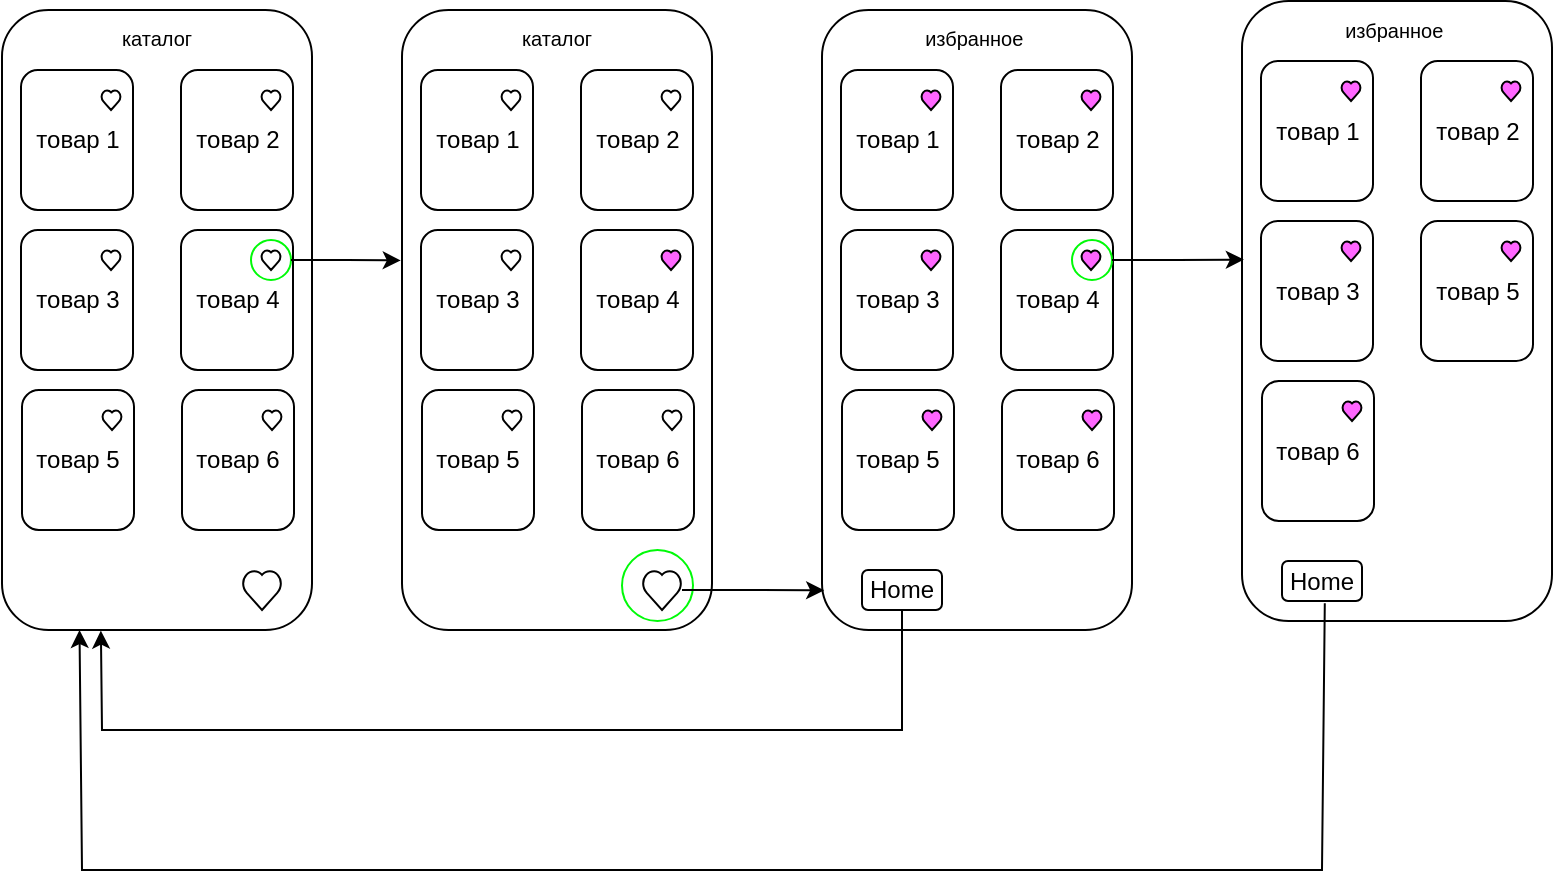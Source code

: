 <mxfile version="24.7.17">
  <diagram id="9sQmnJu0lc5YC46oBtRC" name="bsa21_2">
    <mxGraphModel dx="1300" dy="711" grid="1" gridSize="10" guides="1" tooltips="1" connect="1" arrows="1" fold="1" page="1" pageScale="1" pageWidth="1169" pageHeight="827" math="0" shadow="0">
      <root>
        <mxCell id="0" />
        <mxCell id="1" parent="0" />
        <mxCell id="snO9IdEiVwamC3HxAGcw-59" value="&lt;span style=&quot;font-size: 10px;&quot;&gt;избранное&amp;nbsp;&lt;/span&gt;" style="rounded=1;whiteSpace=wrap;html=1;verticalAlign=top;" vertex="1" parent="1">
          <mxGeometry x="450" y="40" width="155" height="310" as="geometry" />
        </mxCell>
        <mxCell id="snO9IdEiVwamC3HxAGcw-60" value="товар 4" style="rounded=1;whiteSpace=wrap;html=1;" vertex="1" parent="1">
          <mxGeometry x="539.5" y="150" width="56" height="70" as="geometry" />
        </mxCell>
        <mxCell id="snO9IdEiVwamC3HxAGcw-108" value="" style="ellipse;whiteSpace=wrap;html=1;aspect=fixed;strokeWidth=1;strokeColor=#00FA08;" vertex="1" parent="1">
          <mxGeometry x="575" y="155" width="20" height="20" as="geometry" />
        </mxCell>
        <mxCell id="snO9IdEiVwamC3HxAGcw-37" value="&lt;font style=&quot;font-size: 10px;&quot;&gt;каталог&lt;/font&gt;" style="rounded=1;whiteSpace=wrap;html=1;verticalAlign=top;" vertex="1" parent="1">
          <mxGeometry x="240" y="40" width="155" height="310" as="geometry" />
        </mxCell>
        <mxCell id="snO9IdEiVwamC3HxAGcw-58" value="" style="ellipse;whiteSpace=wrap;html=1;aspect=fixed;strokeWidth=1;strokeColor=#00FA08;" vertex="1" parent="1">
          <mxGeometry x="350" y="310" width="35.5" height="35.5" as="geometry" />
        </mxCell>
        <mxCell id="m1XFAZKYXhFZ4w68f1Fo-2" value="&lt;font style=&quot;font-size: 10px;&quot;&gt;каталог&lt;/font&gt;" style="rounded=1;whiteSpace=wrap;html=1;verticalAlign=top;" vertex="1" parent="1">
          <mxGeometry x="40" y="40" width="155" height="310" as="geometry" />
        </mxCell>
        <mxCell id="snO9IdEiVwamC3HxAGcw-29" value="товар 4" style="rounded=1;whiteSpace=wrap;html=1;" vertex="1" parent="1">
          <mxGeometry x="129.5" y="150" width="56" height="70" as="geometry" />
        </mxCell>
        <mxCell id="snO9IdEiVwamC3HxAGcw-53" value="" style="ellipse;whiteSpace=wrap;html=1;aspect=fixed;strokeWidth=1;strokeColor=#00FA08;" vertex="1" parent="1">
          <mxGeometry x="164.5" y="155" width="20" height="20" as="geometry" />
        </mxCell>
        <mxCell id="snO9IdEiVwamC3HxAGcw-18" value="" style="verticalLabelPosition=bottom;verticalAlign=top;html=1;shape=mxgraph.basic.heart" vertex="1" parent="1">
          <mxGeometry x="160" y="320" width="20" height="20" as="geometry" />
        </mxCell>
        <mxCell id="snO9IdEiVwamC3HxAGcw-24" value="товар 5" style="rounded=1;whiteSpace=wrap;html=1;" vertex="1" parent="1">
          <mxGeometry x="50" y="230" width="56" height="70" as="geometry" />
        </mxCell>
        <mxCell id="snO9IdEiVwamC3HxAGcw-25" value="товар 6" style="rounded=1;whiteSpace=wrap;html=1;" vertex="1" parent="1">
          <mxGeometry x="130" y="230" width="56" height="70" as="geometry" />
        </mxCell>
        <mxCell id="snO9IdEiVwamC3HxAGcw-26" value="" style="verticalLabelPosition=bottom;verticalAlign=top;html=1;shape=mxgraph.basic.heart" vertex="1" parent="1">
          <mxGeometry x="170" y="240" width="10" height="10" as="geometry" />
        </mxCell>
        <mxCell id="snO9IdEiVwamC3HxAGcw-27" value="" style="verticalLabelPosition=bottom;verticalAlign=top;html=1;shape=mxgraph.basic.heart" vertex="1" parent="1">
          <mxGeometry x="90" y="240" width="10" height="10" as="geometry" />
        </mxCell>
        <mxCell id="snO9IdEiVwamC3HxAGcw-28" value="товар 3" style="rounded=1;whiteSpace=wrap;html=1;" vertex="1" parent="1">
          <mxGeometry x="49.5" y="150" width="56" height="70" as="geometry" />
        </mxCell>
        <mxCell id="snO9IdEiVwamC3HxAGcw-30" value="" style="verticalLabelPosition=bottom;verticalAlign=top;html=1;shape=mxgraph.basic.heart" vertex="1" parent="1">
          <mxGeometry x="169.5" y="160" width="10" height="10" as="geometry" />
        </mxCell>
        <mxCell id="snO9IdEiVwamC3HxAGcw-31" value="" style="verticalLabelPosition=bottom;verticalAlign=top;html=1;shape=mxgraph.basic.heart" vertex="1" parent="1">
          <mxGeometry x="89.5" y="160" width="10" height="10" as="geometry" />
        </mxCell>
        <mxCell id="snO9IdEiVwamC3HxAGcw-32" value="товар 1" style="rounded=1;whiteSpace=wrap;html=1;" vertex="1" parent="1">
          <mxGeometry x="49.5" y="70" width="56" height="70" as="geometry" />
        </mxCell>
        <mxCell id="snO9IdEiVwamC3HxAGcw-33" value="товар 2" style="rounded=1;whiteSpace=wrap;html=1;" vertex="1" parent="1">
          <mxGeometry x="129.5" y="70" width="56" height="70" as="geometry" />
        </mxCell>
        <mxCell id="snO9IdEiVwamC3HxAGcw-34" value="" style="verticalLabelPosition=bottom;verticalAlign=top;html=1;shape=mxgraph.basic.heart" vertex="1" parent="1">
          <mxGeometry x="169.5" y="80" width="10" height="10" as="geometry" />
        </mxCell>
        <mxCell id="snO9IdEiVwamC3HxAGcw-35" value="" style="verticalLabelPosition=bottom;verticalAlign=top;html=1;shape=mxgraph.basic.heart" vertex="1" parent="1">
          <mxGeometry x="89.5" y="80" width="10" height="10" as="geometry" />
        </mxCell>
        <mxCell id="snO9IdEiVwamC3HxAGcw-38" value="" style="verticalLabelPosition=bottom;verticalAlign=top;html=1;shape=mxgraph.basic.heart" vertex="1" parent="1">
          <mxGeometry x="360" y="320" width="20" height="20" as="geometry" />
        </mxCell>
        <mxCell id="snO9IdEiVwamC3HxAGcw-39" value="товар 5" style="rounded=1;whiteSpace=wrap;html=1;" vertex="1" parent="1">
          <mxGeometry x="250" y="230" width="56" height="70" as="geometry" />
        </mxCell>
        <mxCell id="snO9IdEiVwamC3HxAGcw-40" value="товар 6" style="rounded=1;whiteSpace=wrap;html=1;" vertex="1" parent="1">
          <mxGeometry x="330" y="230" width="56" height="70" as="geometry" />
        </mxCell>
        <mxCell id="snO9IdEiVwamC3HxAGcw-41" value="" style="verticalLabelPosition=bottom;verticalAlign=top;html=1;shape=mxgraph.basic.heart" vertex="1" parent="1">
          <mxGeometry x="370" y="240" width="10" height="10" as="geometry" />
        </mxCell>
        <mxCell id="snO9IdEiVwamC3HxAGcw-42" value="" style="verticalLabelPosition=bottom;verticalAlign=top;html=1;shape=mxgraph.basic.heart" vertex="1" parent="1">
          <mxGeometry x="290" y="240" width="10" height="10" as="geometry" />
        </mxCell>
        <mxCell id="snO9IdEiVwamC3HxAGcw-43" value="товар 3" style="rounded=1;whiteSpace=wrap;html=1;" vertex="1" parent="1">
          <mxGeometry x="249.5" y="150" width="56" height="70" as="geometry" />
        </mxCell>
        <mxCell id="snO9IdEiVwamC3HxAGcw-44" value="товар 4" style="rounded=1;whiteSpace=wrap;html=1;" vertex="1" parent="1">
          <mxGeometry x="329.5" y="150" width="56" height="70" as="geometry" />
        </mxCell>
        <mxCell id="snO9IdEiVwamC3HxAGcw-45" value="" style="verticalLabelPosition=bottom;verticalAlign=top;html=1;shape=mxgraph.basic.heart;strokeColor=#000000;fillColor=#FF66FF;" vertex="1" parent="1">
          <mxGeometry x="369.5" y="160" width="10" height="10" as="geometry" />
        </mxCell>
        <mxCell id="snO9IdEiVwamC3HxAGcw-46" value="" style="verticalLabelPosition=bottom;verticalAlign=top;html=1;shape=mxgraph.basic.heart" vertex="1" parent="1">
          <mxGeometry x="289.5" y="160" width="10" height="10" as="geometry" />
        </mxCell>
        <mxCell id="snO9IdEiVwamC3HxAGcw-47" value="товар 1" style="rounded=1;whiteSpace=wrap;html=1;" vertex="1" parent="1">
          <mxGeometry x="249.5" y="70" width="56" height="70" as="geometry" />
        </mxCell>
        <mxCell id="snO9IdEiVwamC3HxAGcw-48" value="товар 2" style="rounded=1;whiteSpace=wrap;html=1;" vertex="1" parent="1">
          <mxGeometry x="329.5" y="70" width="56" height="70" as="geometry" />
        </mxCell>
        <mxCell id="snO9IdEiVwamC3HxAGcw-49" value="" style="verticalLabelPosition=bottom;verticalAlign=top;html=1;shape=mxgraph.basic.heart" vertex="1" parent="1">
          <mxGeometry x="369.5" y="80" width="10" height="10" as="geometry" />
        </mxCell>
        <mxCell id="snO9IdEiVwamC3HxAGcw-50" value="" style="verticalLabelPosition=bottom;verticalAlign=top;html=1;shape=mxgraph.basic.heart" vertex="1" parent="1">
          <mxGeometry x="289.5" y="80" width="10" height="10" as="geometry" />
        </mxCell>
        <mxCell id="snO9IdEiVwamC3HxAGcw-57" style="edgeStyle=orthogonalEdgeStyle;rounded=0;orthogonalLoop=1;jettySize=auto;html=1;entryX=-0.004;entryY=0.404;entryDx=0;entryDy=0;entryPerimeter=0;" edge="1" parent="1" source="snO9IdEiVwamC3HxAGcw-53" target="snO9IdEiVwamC3HxAGcw-37">
          <mxGeometry relative="1" as="geometry" />
        </mxCell>
        <mxCell id="snO9IdEiVwamC3HxAGcw-63" value="товар 5" style="rounded=1;whiteSpace=wrap;html=1;" vertex="1" parent="1">
          <mxGeometry x="460" y="230" width="56" height="70" as="geometry" />
        </mxCell>
        <mxCell id="snO9IdEiVwamC3HxAGcw-64" value="товар 6" style="rounded=1;whiteSpace=wrap;html=1;" vertex="1" parent="1">
          <mxGeometry x="540" y="230" width="56" height="70" as="geometry" />
        </mxCell>
        <mxCell id="snO9IdEiVwamC3HxAGcw-65" value="" style="verticalLabelPosition=bottom;verticalAlign=top;html=1;shape=mxgraph.basic.heart;fillColor=#FF66FF;" vertex="1" parent="1">
          <mxGeometry x="580" y="240" width="10" height="10" as="geometry" />
        </mxCell>
        <mxCell id="snO9IdEiVwamC3HxAGcw-66" value="" style="verticalLabelPosition=bottom;verticalAlign=top;html=1;shape=mxgraph.basic.heart;fillColor=#FF66FF;" vertex="1" parent="1">
          <mxGeometry x="500" y="240" width="10" height="10" as="geometry" />
        </mxCell>
        <mxCell id="snO9IdEiVwamC3HxAGcw-67" value="товар 3" style="rounded=1;whiteSpace=wrap;html=1;" vertex="1" parent="1">
          <mxGeometry x="459.5" y="150" width="56" height="70" as="geometry" />
        </mxCell>
        <mxCell id="snO9IdEiVwamC3HxAGcw-68" value="" style="verticalLabelPosition=bottom;verticalAlign=top;html=1;shape=mxgraph.basic.heart;fillColor=#FF66FF;" vertex="1" parent="1">
          <mxGeometry x="579.5" y="160" width="10" height="10" as="geometry" />
        </mxCell>
        <mxCell id="snO9IdEiVwamC3HxAGcw-69" value="" style="verticalLabelPosition=bottom;verticalAlign=top;html=1;shape=mxgraph.basic.heart;strokeColor=#000000;fillColor=#FF66FF;" vertex="1" parent="1">
          <mxGeometry x="499.5" y="160" width="10" height="10" as="geometry" />
        </mxCell>
        <mxCell id="snO9IdEiVwamC3HxAGcw-70" value="товар 1" style="rounded=1;whiteSpace=wrap;html=1;" vertex="1" parent="1">
          <mxGeometry x="459.5" y="70" width="56" height="70" as="geometry" />
        </mxCell>
        <mxCell id="snO9IdEiVwamC3HxAGcw-71" value="товар 2" style="rounded=1;whiteSpace=wrap;html=1;" vertex="1" parent="1">
          <mxGeometry x="539.5" y="70" width="56" height="70" as="geometry" />
        </mxCell>
        <mxCell id="snO9IdEiVwamC3HxAGcw-72" value="" style="verticalLabelPosition=bottom;verticalAlign=top;html=1;shape=mxgraph.basic.heart;fillColor=#FF66FF;" vertex="1" parent="1">
          <mxGeometry x="579.5" y="80" width="10" height="10" as="geometry" />
        </mxCell>
        <mxCell id="snO9IdEiVwamC3HxAGcw-73" value="" style="verticalLabelPosition=bottom;verticalAlign=top;html=1;shape=mxgraph.basic.heart;fillColor=#FF66FF;" vertex="1" parent="1">
          <mxGeometry x="499.5" y="80" width="10" height="10" as="geometry" />
        </mxCell>
        <mxCell id="snO9IdEiVwamC3HxAGcw-74" value="Home" style="rounded=1;whiteSpace=wrap;html=1;" vertex="1" parent="1">
          <mxGeometry x="470" y="320" width="40" height="20" as="geometry" />
        </mxCell>
        <mxCell id="snO9IdEiVwamC3HxAGcw-91" value="&lt;span style=&quot;font-size: 10px;&quot;&gt;избранное&amp;nbsp;&lt;/span&gt;" style="rounded=1;whiteSpace=wrap;html=1;verticalAlign=top;" vertex="1" parent="1">
          <mxGeometry x="660" y="35.5" width="155" height="310" as="geometry" />
        </mxCell>
        <mxCell id="snO9IdEiVwamC3HxAGcw-92" value="товар 5" style="rounded=1;whiteSpace=wrap;html=1;" vertex="1" parent="1">
          <mxGeometry x="749.5" y="145.5" width="56" height="70" as="geometry" />
        </mxCell>
        <mxCell id="snO9IdEiVwamC3HxAGcw-95" value="товар 6" style="rounded=1;whiteSpace=wrap;html=1;" vertex="1" parent="1">
          <mxGeometry x="670" y="225.5" width="56" height="70" as="geometry" />
        </mxCell>
        <mxCell id="snO9IdEiVwamC3HxAGcw-98" value="" style="verticalLabelPosition=bottom;verticalAlign=top;html=1;shape=mxgraph.basic.heart;fillColor=#FF66FF;" vertex="1" parent="1">
          <mxGeometry x="710" y="235.5" width="10" height="10" as="geometry" />
        </mxCell>
        <mxCell id="snO9IdEiVwamC3HxAGcw-99" value="товар 3" style="rounded=1;whiteSpace=wrap;html=1;" vertex="1" parent="1">
          <mxGeometry x="669.5" y="145.5" width="56" height="70" as="geometry" />
        </mxCell>
        <mxCell id="snO9IdEiVwamC3HxAGcw-100" value="" style="verticalLabelPosition=bottom;verticalAlign=top;html=1;shape=mxgraph.basic.heart;fillColor=#FF66FF;" vertex="1" parent="1">
          <mxGeometry x="789.5" y="155.5" width="10" height="10" as="geometry" />
        </mxCell>
        <mxCell id="snO9IdEiVwamC3HxAGcw-101" value="" style="verticalLabelPosition=bottom;verticalAlign=top;html=1;shape=mxgraph.basic.heart;fillColor=#FF66FF;" vertex="1" parent="1">
          <mxGeometry x="709.5" y="155.5" width="10" height="10" as="geometry" />
        </mxCell>
        <mxCell id="snO9IdEiVwamC3HxAGcw-102" value="товар 1" style="rounded=1;whiteSpace=wrap;html=1;" vertex="1" parent="1">
          <mxGeometry x="669.5" y="65.5" width="56" height="70" as="geometry" />
        </mxCell>
        <mxCell id="snO9IdEiVwamC3HxAGcw-103" value="товар 2" style="rounded=1;whiteSpace=wrap;html=1;" vertex="1" parent="1">
          <mxGeometry x="749.5" y="65.5" width="56" height="70" as="geometry" />
        </mxCell>
        <mxCell id="snO9IdEiVwamC3HxAGcw-104" value="" style="verticalLabelPosition=bottom;verticalAlign=top;html=1;shape=mxgraph.basic.heart;fillColor=#FF66FF;" vertex="1" parent="1">
          <mxGeometry x="789.5" y="75.5" width="10" height="10" as="geometry" />
        </mxCell>
        <mxCell id="snO9IdEiVwamC3HxAGcw-105" value="" style="verticalLabelPosition=bottom;verticalAlign=top;html=1;shape=mxgraph.basic.heart;fillColor=#FF66FF;" vertex="1" parent="1">
          <mxGeometry x="709.5" y="75.5" width="10" height="10" as="geometry" />
        </mxCell>
        <mxCell id="snO9IdEiVwamC3HxAGcw-106" value="Home" style="rounded=1;whiteSpace=wrap;html=1;" vertex="1" parent="1">
          <mxGeometry x="680" y="315.5" width="40" height="20" as="geometry" />
        </mxCell>
        <mxCell id="snO9IdEiVwamC3HxAGcw-107" style="edgeStyle=orthogonalEdgeStyle;rounded=0;orthogonalLoop=1;jettySize=auto;html=1;entryX=0.007;entryY=0.936;entryDx=0;entryDy=0;entryPerimeter=0;" edge="1" parent="1" source="snO9IdEiVwamC3HxAGcw-38" target="snO9IdEiVwamC3HxAGcw-59">
          <mxGeometry relative="1" as="geometry" />
        </mxCell>
        <mxCell id="snO9IdEiVwamC3HxAGcw-110" style="edgeStyle=orthogonalEdgeStyle;rounded=0;orthogonalLoop=1;jettySize=auto;html=1;entryX=0.006;entryY=0.417;entryDx=0;entryDy=0;entryPerimeter=0;" edge="1" parent="1" source="snO9IdEiVwamC3HxAGcw-108" target="snO9IdEiVwamC3HxAGcw-91">
          <mxGeometry relative="1" as="geometry" />
        </mxCell>
        <mxCell id="snO9IdEiVwamC3HxAGcw-112" value="" style="endArrow=classic;html=1;rounded=0;entryX=0.25;entryY=1;entryDx=0;entryDy=0;exitX=0.535;exitY=1.055;exitDx=0;exitDy=0;exitPerimeter=0;" edge="1" parent="1" source="snO9IdEiVwamC3HxAGcw-106" target="m1XFAZKYXhFZ4w68f1Fo-2">
          <mxGeometry width="50" height="50" relative="1" as="geometry">
            <mxPoint x="700" y="360" as="sourcePoint" />
            <mxPoint x="70" y="460" as="targetPoint" />
            <Array as="points">
              <mxPoint x="700" y="470" />
              <mxPoint x="440" y="470" />
              <mxPoint x="240" y="470" />
              <mxPoint x="80" y="470" />
            </Array>
          </mxGeometry>
        </mxCell>
        <mxCell id="snO9IdEiVwamC3HxAGcw-113" value="" style="endArrow=classic;html=1;rounded=0;exitX=0.5;exitY=1;exitDx=0;exitDy=0;entryX=0.319;entryY=1.001;entryDx=0;entryDy=0;entryPerimeter=0;" edge="1" parent="1" source="snO9IdEiVwamC3HxAGcw-74" target="m1XFAZKYXhFZ4w68f1Fo-2">
          <mxGeometry width="50" height="50" relative="1" as="geometry">
            <mxPoint x="430" y="380" as="sourcePoint" />
            <mxPoint x="80" y="350" as="targetPoint" />
            <Array as="points">
              <mxPoint x="490" y="400" />
              <mxPoint x="90" y="400" />
            </Array>
          </mxGeometry>
        </mxCell>
      </root>
    </mxGraphModel>
  </diagram>
</mxfile>
